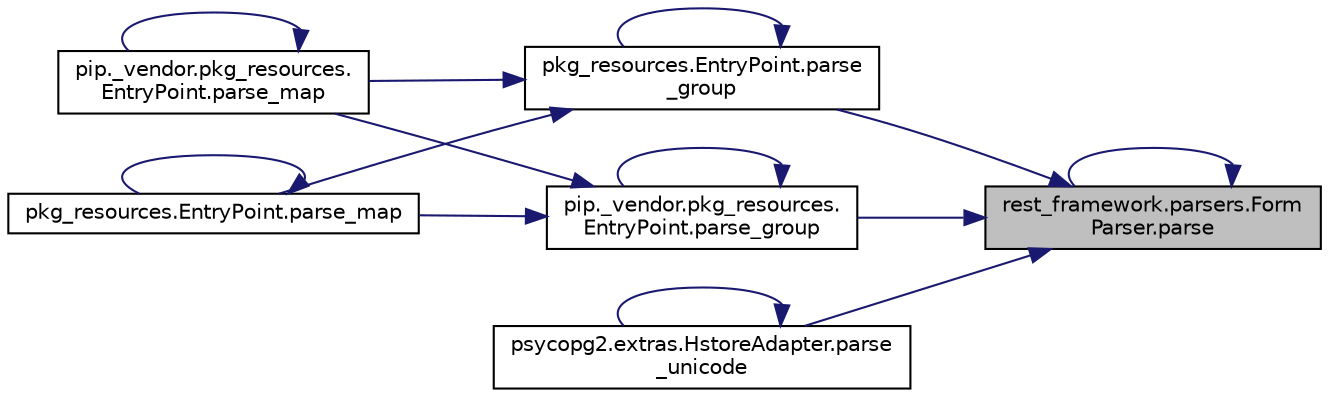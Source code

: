 digraph "rest_framework.parsers.FormParser.parse"
{
 // LATEX_PDF_SIZE
  edge [fontname="Helvetica",fontsize="10",labelfontname="Helvetica",labelfontsize="10"];
  node [fontname="Helvetica",fontsize="10",shape=record];
  rankdir="RL";
  Node1 [label="rest_framework.parsers.Form\lParser.parse",height=0.2,width=0.4,color="black", fillcolor="grey75", style="filled", fontcolor="black",tooltip=" "];
  Node1 -> Node1 [dir="back",color="midnightblue",fontsize="10",style="solid",fontname="Helvetica"];
  Node1 -> Node2 [dir="back",color="midnightblue",fontsize="10",style="solid",fontname="Helvetica"];
  Node2 [label="pip._vendor.pkg_resources.\lEntryPoint.parse_group",height=0.2,width=0.4,color="black", fillcolor="white", style="filled",URL="$dc/d51/classpip_1_1__vendor_1_1pkg__resources_1_1_entry_point.html#a7a073b57c2523016366e96901108b1e3",tooltip=" "];
  Node2 -> Node2 [dir="back",color="midnightblue",fontsize="10",style="solid",fontname="Helvetica"];
  Node2 -> Node3 [dir="back",color="midnightblue",fontsize="10",style="solid",fontname="Helvetica"];
  Node3 [label="pip._vendor.pkg_resources.\lEntryPoint.parse_map",height=0.2,width=0.4,color="black", fillcolor="white", style="filled",URL="$dc/d51/classpip_1_1__vendor_1_1pkg__resources_1_1_entry_point.html#a49afd2196172292b203587c86ced6b78",tooltip=" "];
  Node3 -> Node3 [dir="back",color="midnightblue",fontsize="10",style="solid",fontname="Helvetica"];
  Node2 -> Node4 [dir="back",color="midnightblue",fontsize="10",style="solid",fontname="Helvetica"];
  Node4 [label="pkg_resources.EntryPoint.parse_map",height=0.2,width=0.4,color="black", fillcolor="white", style="filled",URL="$de/dfa/classpkg__resources_1_1_entry_point.html#a925bbccfaed5f41e1f676adb88199afa",tooltip=" "];
  Node4 -> Node4 [dir="back",color="midnightblue",fontsize="10",style="solid",fontname="Helvetica"];
  Node1 -> Node5 [dir="back",color="midnightblue",fontsize="10",style="solid",fontname="Helvetica"];
  Node5 [label="pkg_resources.EntryPoint.parse\l_group",height=0.2,width=0.4,color="black", fillcolor="white", style="filled",URL="$de/dfa/classpkg__resources_1_1_entry_point.html#aa6103add7859c9b6e0338b6866fe44ba",tooltip=" "];
  Node5 -> Node5 [dir="back",color="midnightblue",fontsize="10",style="solid",fontname="Helvetica"];
  Node5 -> Node3 [dir="back",color="midnightblue",fontsize="10",style="solid",fontname="Helvetica"];
  Node5 -> Node4 [dir="back",color="midnightblue",fontsize="10",style="solid",fontname="Helvetica"];
  Node1 -> Node6 [dir="back",color="midnightblue",fontsize="10",style="solid",fontname="Helvetica"];
  Node6 [label="psycopg2.extras.HstoreAdapter.parse\l_unicode",height=0.2,width=0.4,color="black", fillcolor="white", style="filled",URL="$d3/da9/classpsycopg2_1_1extras_1_1_hstore_adapter.html#ac2c03c70ca59b238becac7520001375b",tooltip=" "];
  Node6 -> Node6 [dir="back",color="midnightblue",fontsize="10",style="solid",fontname="Helvetica"];
}
